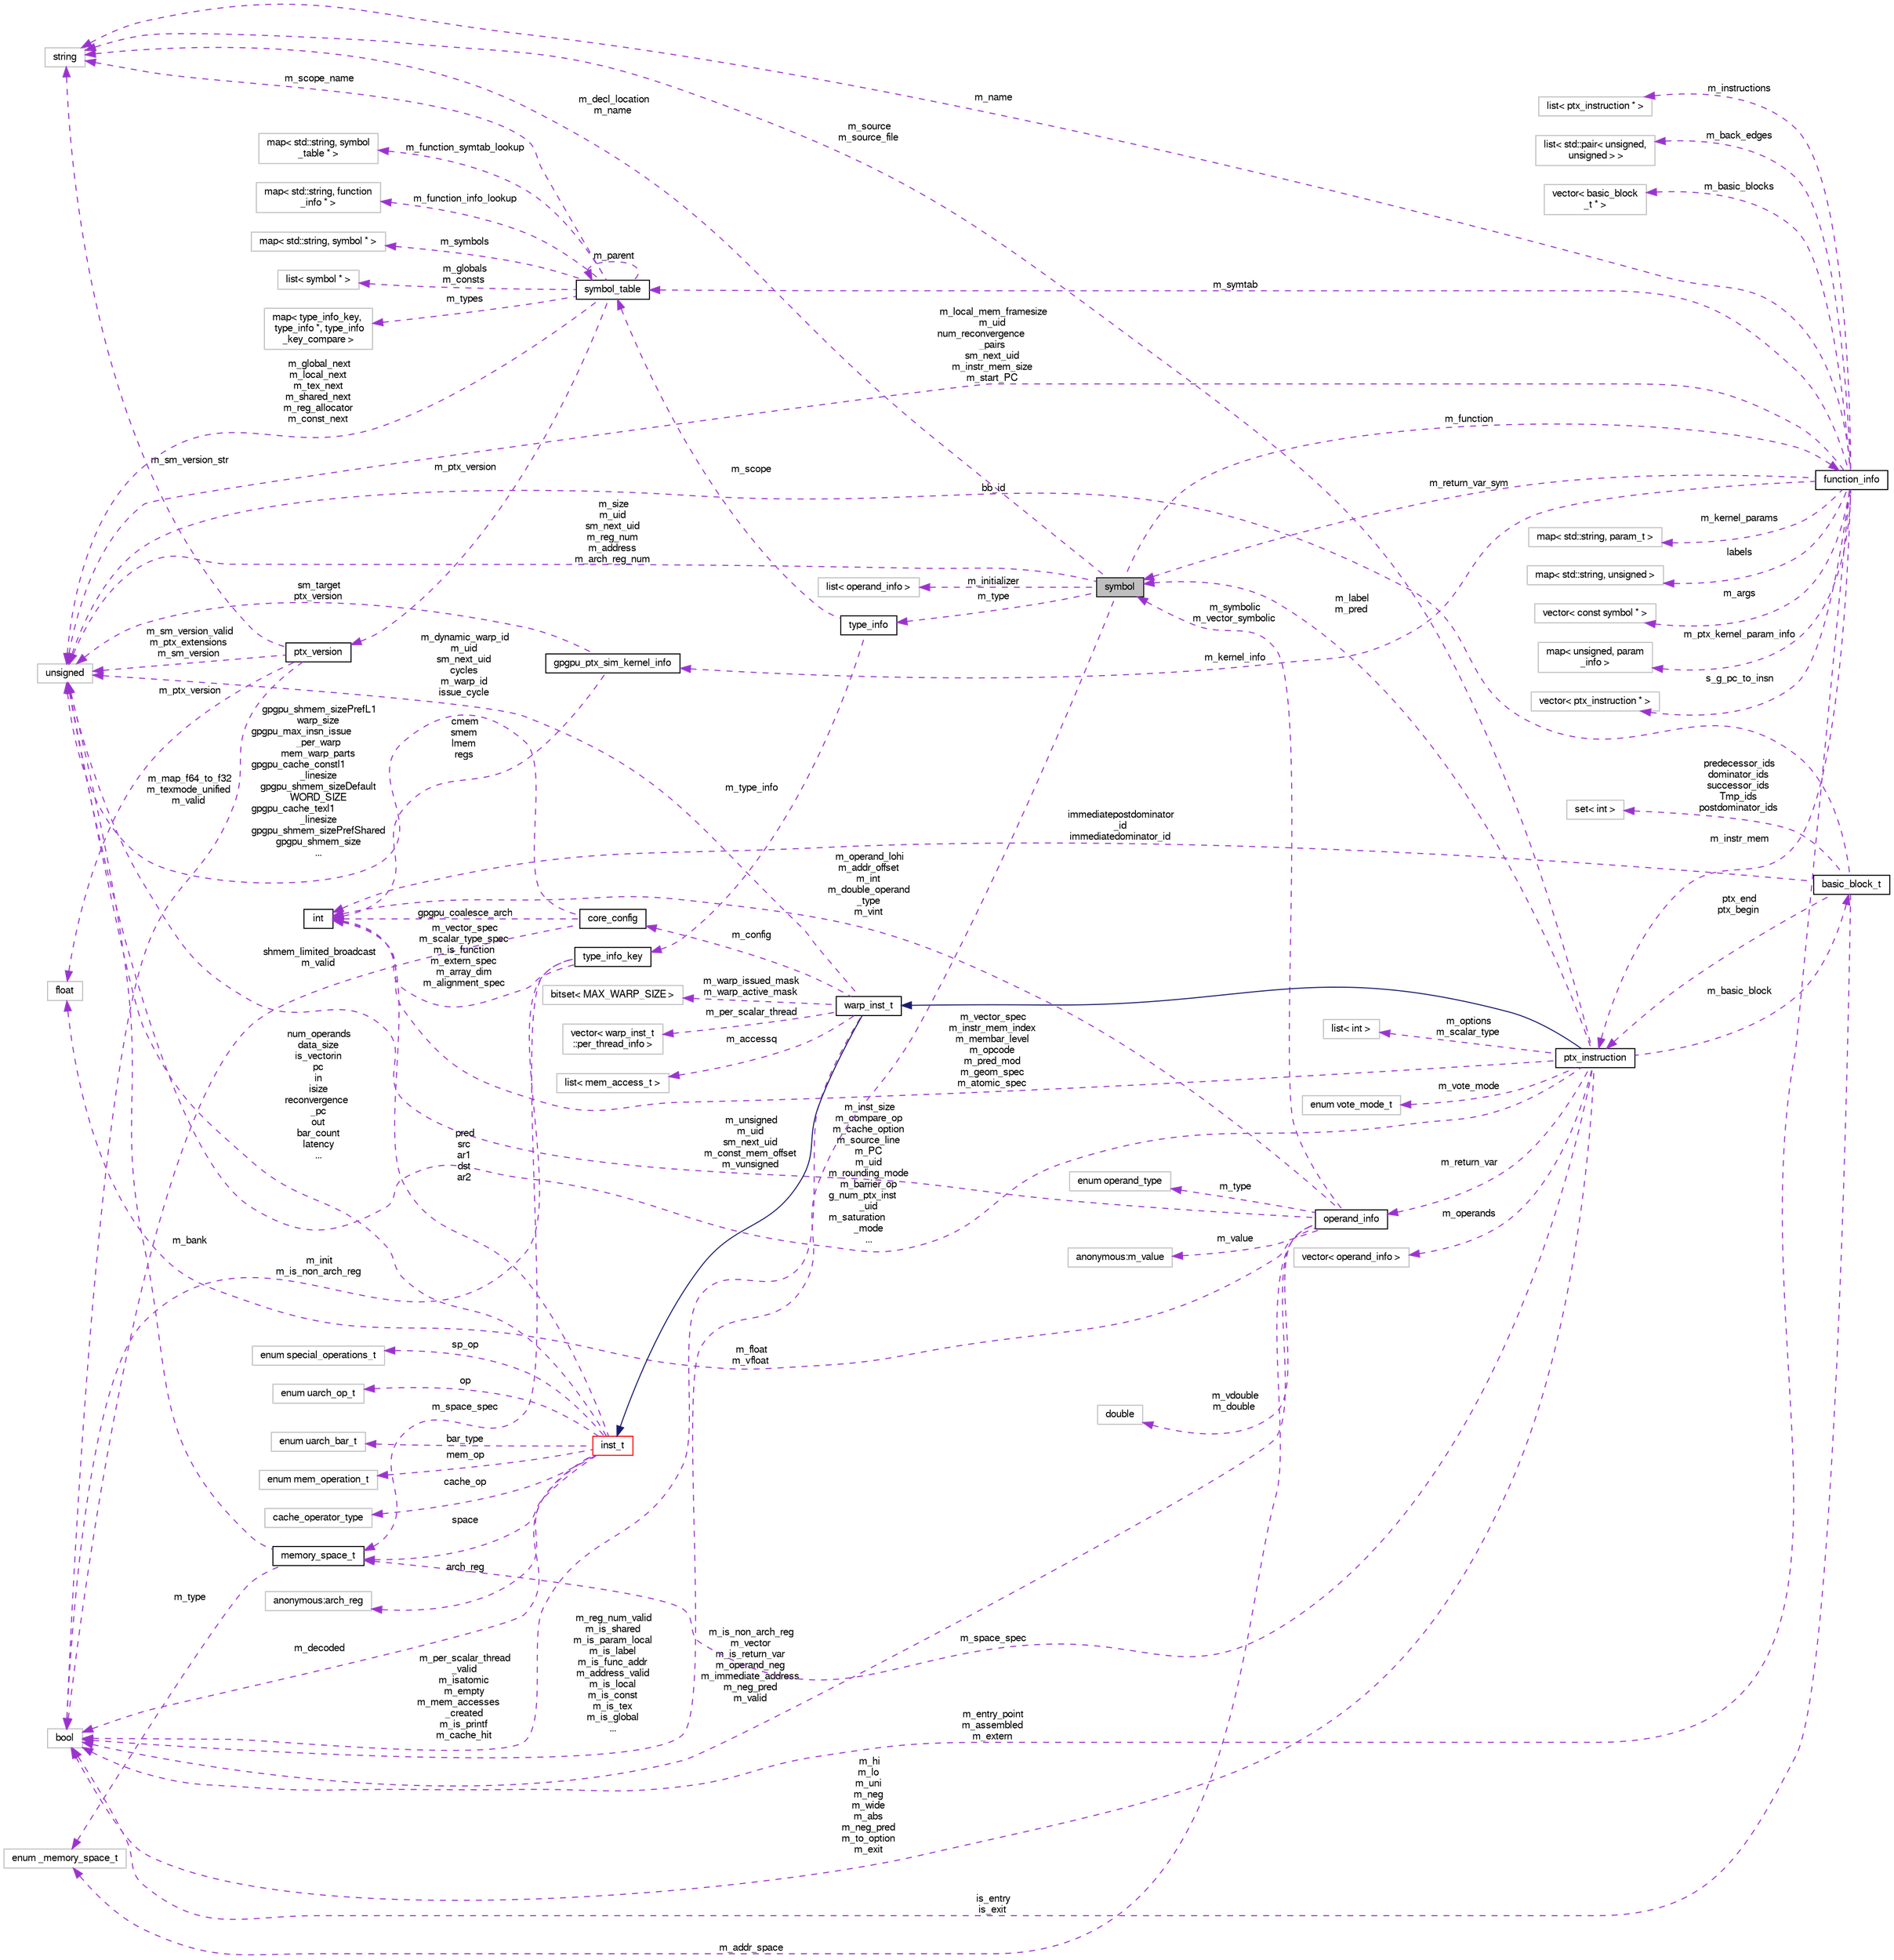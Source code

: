 digraph "symbol"
{
  bgcolor="transparent";
  edge [fontname="FreeSans",fontsize="10",labelfontname="FreeSans",labelfontsize="10"];
  node [fontname="FreeSans",fontsize="10",shape=record];
  rankdir="LR";
  Node1 [label="symbol",height=0.2,width=0.4,color="black", fillcolor="grey75", style="filled", fontcolor="black"];
  Node2 -> Node1 [dir="back",color="darkorchid3",fontsize="10",style="dashed",label=" m_type" ,fontname="FreeSans"];
  Node2 [label="type_info",height=0.2,width=0.4,color="black",URL="$classtype__info.html"];
  Node3 -> Node2 [dir="back",color="darkorchid3",fontsize="10",style="dashed",label=" m_scope" ,fontname="FreeSans"];
  Node3 [label="symbol_table",height=0.2,width=0.4,color="black",URL="$classsymbol__table.html"];
  Node4 -> Node3 [dir="back",color="darkorchid3",fontsize="10",style="dashed",label=" m_symbols" ,fontname="FreeSans"];
  Node4 [label="map\< std::string, symbol * \>",height=0.2,width=0.4,color="grey75"];
  Node3 -> Node3 [dir="back",color="darkorchid3",fontsize="10",style="dashed",label=" m_parent" ,fontname="FreeSans"];
  Node5 -> Node3 [dir="back",color="darkorchid3",fontsize="10",style="dashed",label=" m_globals\nm_consts" ,fontname="FreeSans"];
  Node5 [label="list\< symbol * \>",height=0.2,width=0.4,color="grey75"];
  Node6 -> Node3 [dir="back",color="darkorchid3",fontsize="10",style="dashed",label=" m_types" ,fontname="FreeSans"];
  Node6 [label="map\< type_info_key,\l type_info *, type_info\l_key_compare \>",height=0.2,width=0.4,color="grey75"];
  Node7 -> Node3 [dir="back",color="darkorchid3",fontsize="10",style="dashed",label=" m_ptx_version" ,fontname="FreeSans"];
  Node7 [label="ptx_version",height=0.2,width=0.4,color="black",URL="$classptx__version.html"];
  Node8 -> Node7 [dir="back",color="darkorchid3",fontsize="10",style="dashed",label=" m_ptx_version" ,fontname="FreeSans"];
  Node8 [label="float",height=0.2,width=0.4,color="grey75"];
  Node9 -> Node7 [dir="back",color="darkorchid3",fontsize="10",style="dashed",label=" m_sm_version_str" ,fontname="FreeSans"];
  Node9 [label="string",height=0.2,width=0.4,color="grey75"];
  Node10 -> Node7 [dir="back",color="darkorchid3",fontsize="10",style="dashed",label=" m_map_f64_to_f32\nm_texmode_unified\nm_valid" ,fontname="FreeSans"];
  Node10 [label="bool",height=0.2,width=0.4,color="grey75"];
  Node11 -> Node7 [dir="back",color="darkorchid3",fontsize="10",style="dashed",label=" m_sm_version_valid\nm_ptx_extensions\nm_sm_version" ,fontname="FreeSans"];
  Node11 [label="unsigned",height=0.2,width=0.4,color="grey75"];
  Node9 -> Node3 [dir="back",color="darkorchid3",fontsize="10",style="dashed",label=" m_scope_name" ,fontname="FreeSans"];
  Node12 -> Node3 [dir="back",color="darkorchid3",fontsize="10",style="dashed",label=" m_function_symtab_lookup" ,fontname="FreeSans"];
  Node12 [label="map\< std::string, symbol\l_table * \>",height=0.2,width=0.4,color="grey75"];
  Node13 -> Node3 [dir="back",color="darkorchid3",fontsize="10",style="dashed",label=" m_function_info_lookup" ,fontname="FreeSans"];
  Node13 [label="map\< std::string, function\l_info * \>",height=0.2,width=0.4,color="grey75"];
  Node11 -> Node3 [dir="back",color="darkorchid3",fontsize="10",style="dashed",label=" m_global_next\nm_local_next\nm_tex_next\nm_shared_next\nm_reg_allocator\nm_const_next" ,fontname="FreeSans"];
  Node14 -> Node2 [dir="back",color="darkorchid3",fontsize="10",style="dashed",label=" m_type_info" ,fontname="FreeSans"];
  Node14 [label="type_info_key",height=0.2,width=0.4,color="black",URL="$classtype__info__key.html"];
  Node15 -> Node14 [dir="back",color="darkorchid3",fontsize="10",style="dashed",label=" m_space_spec" ,fontname="FreeSans"];
  Node15 [label="memory_space_t",height=0.2,width=0.4,color="black",URL="$classmemory__space__t.html"];
  Node16 -> Node15 [dir="back",color="darkorchid3",fontsize="10",style="dashed",label=" m_type" ,fontname="FreeSans"];
  Node16 [label="enum _memory_space_t",height=0.2,width=0.4,color="grey75"];
  Node11 -> Node15 [dir="back",color="darkorchid3",fontsize="10",style="dashed",label=" m_bank" ,fontname="FreeSans"];
  Node17 -> Node14 [dir="back",color="darkorchid3",fontsize="10",style="dashed",label=" m_vector_spec\nm_scalar_type_spec\nm_is_function\nm_extern_spec\nm_array_dim\nm_alignment_spec" ,fontname="FreeSans"];
  Node17 [label="int",height=0.2,width=0.4,color="black",URL="$classint.html"];
  Node10 -> Node14 [dir="back",color="darkorchid3",fontsize="10",style="dashed",label=" m_init\nm_is_non_arch_reg" ,fontname="FreeSans"];
  Node10 -> Node1 [dir="back",color="darkorchid3",fontsize="10",style="dashed",label=" m_reg_num_valid\nm_is_shared\nm_is_param_local\nm_is_label\nm_is_func_addr\nm_address_valid\nm_is_local\nm_is_const\nm_is_tex\nm_is_global\n..." ,fontname="FreeSans"];
  Node9 -> Node1 [dir="back",color="darkorchid3",fontsize="10",style="dashed",label=" m_decl_location\nm_name" ,fontname="FreeSans"];
  Node18 -> Node1 [dir="back",color="darkorchid3",fontsize="10",style="dashed",label=" m_function" ,fontname="FreeSans"];
  Node18 [label="function_info",height=0.2,width=0.4,color="black",URL="$classfunction__info.html"];
  Node3 -> Node18 [dir="back",color="darkorchid3",fontsize="10",style="dashed",label=" m_symtab" ,fontname="FreeSans"];
  Node19 -> Node18 [dir="back",color="darkorchid3",fontsize="10",style="dashed",label=" m_kernel_params" ,fontname="FreeSans"];
  Node19 [label="map\< std::string, param_t \>",height=0.2,width=0.4,color="grey75"];
  Node20 -> Node18 [dir="back",color="darkorchid3",fontsize="10",style="dashed",label=" labels" ,fontname="FreeSans"];
  Node20 [label="map\< std::string, unsigned \>",height=0.2,width=0.4,color="grey75"];
  Node21 -> Node18 [dir="back",color="darkorchid3",fontsize="10",style="dashed",label=" m_args" ,fontname="FreeSans"];
  Node21 [label="vector\< const symbol * \>",height=0.2,width=0.4,color="grey75"];
  Node22 -> Node18 [dir="back",color="darkorchid3",fontsize="10",style="dashed",label=" m_ptx_kernel_param_info" ,fontname="FreeSans"];
  Node22 [label="map\< unsigned, param\l_info \>",height=0.2,width=0.4,color="grey75"];
  Node23 -> Node18 [dir="back",color="darkorchid3",fontsize="10",style="dashed",label=" s_g_pc_to_insn" ,fontname="FreeSans"];
  Node23 [label="vector\< ptx_instruction * \>",height=0.2,width=0.4,color="grey75"];
  Node24 -> Node18 [dir="back",color="darkorchid3",fontsize="10",style="dashed",label=" m_instructions" ,fontname="FreeSans"];
  Node24 [label="list\< ptx_instruction * \>",height=0.2,width=0.4,color="grey75"];
  Node25 -> Node18 [dir="back",color="darkorchid3",fontsize="10",style="dashed",label=" m_instr_mem" ,fontname="FreeSans"];
  Node25 [label="ptx_instruction",height=0.2,width=0.4,color="black",URL="$classptx__instruction.html"];
  Node26 -> Node25 [dir="back",color="midnightblue",fontsize="10",style="solid",fontname="FreeSans"];
  Node26 [label="warp_inst_t",height=0.2,width=0.4,color="black",URL="$classwarp__inst__t.html"];
  Node27 -> Node26 [dir="back",color="midnightblue",fontsize="10",style="solid",fontname="FreeSans"];
  Node27 [label="inst_t",height=0.2,width=0.4,color="red",URL="$classinst__t.html"];
  Node28 -> Node27 [dir="back",color="darkorchid3",fontsize="10",style="dashed",label=" arch_reg" ,fontname="FreeSans"];
  Node28 [label="anonymous:arch_reg",height=0.2,width=0.4,color="grey75"];
  Node29 -> Node27 [dir="back",color="darkorchid3",fontsize="10",style="dashed",label=" sp_op" ,fontname="FreeSans"];
  Node29 [label="enum special_operations_t",height=0.2,width=0.4,color="grey75"];
  Node30 -> Node27 [dir="back",color="darkorchid3",fontsize="10",style="dashed",label=" op" ,fontname="FreeSans"];
  Node30 [label="enum uarch_op_t",height=0.2,width=0.4,color="grey75"];
  Node31 -> Node27 [dir="back",color="darkorchid3",fontsize="10",style="dashed",label=" bar_type" ,fontname="FreeSans"];
  Node31 [label="enum uarch_bar_t",height=0.2,width=0.4,color="grey75"];
  Node32 -> Node27 [dir="back",color="darkorchid3",fontsize="10",style="dashed",label=" mem_op" ,fontname="FreeSans"];
  Node32 [label="enum mem_operation_t",height=0.2,width=0.4,color="grey75"];
  Node33 -> Node27 [dir="back",color="darkorchid3",fontsize="10",style="dashed",label=" cache_op" ,fontname="FreeSans"];
  Node33 [label="cache_operator_type",height=0.2,width=0.4,color="grey75"];
  Node15 -> Node27 [dir="back",color="darkorchid3",fontsize="10",style="dashed",label=" space" ,fontname="FreeSans"];
  Node17 -> Node27 [dir="back",color="darkorchid3",fontsize="10",style="dashed",label=" pred\nsrc\nar1\ndst\nar2" ,fontname="FreeSans"];
  Node10 -> Node27 [dir="back",color="darkorchid3",fontsize="10",style="dashed",label=" m_decoded" ,fontname="FreeSans"];
  Node11 -> Node27 [dir="back",color="darkorchid3",fontsize="10",style="dashed",label=" num_operands\ndata_size\nis_vectorin\npc\nin\nisize\nreconvergence\l_pc\nout\nbar_count\nlatency\n..." ,fontname="FreeSans"];
  Node38 -> Node26 [dir="back",color="darkorchid3",fontsize="10",style="dashed",label=" m_warp_issued_mask\nm_warp_active_mask" ,fontname="FreeSans"];
  Node38 [label="bitset\< MAX_WARP_SIZE \>",height=0.2,width=0.4,color="grey75"];
  Node39 -> Node26 [dir="back",color="darkorchid3",fontsize="10",style="dashed",label=" m_per_scalar_thread" ,fontname="FreeSans"];
  Node39 [label="vector\< warp_inst_t\l::per_thread_info \>",height=0.2,width=0.4,color="grey75"];
  Node40 -> Node26 [dir="back",color="darkorchid3",fontsize="10",style="dashed",label=" m_accessq" ,fontname="FreeSans"];
  Node40 [label="list\< mem_access_t \>",height=0.2,width=0.4,color="grey75"];
  Node41 -> Node26 [dir="back",color="darkorchid3",fontsize="10",style="dashed",label=" m_config" ,fontname="FreeSans"];
  Node41 [label="core_config",height=0.2,width=0.4,color="black",URL="$structcore__config.html"];
  Node17 -> Node41 [dir="back",color="darkorchid3",fontsize="10",style="dashed",label=" gpgpu_coalesce_arch" ,fontname="FreeSans"];
  Node10 -> Node41 [dir="back",color="darkorchid3",fontsize="10",style="dashed",label=" shmem_limited_broadcast\nm_valid" ,fontname="FreeSans"];
  Node11 -> Node41 [dir="back",color="darkorchid3",fontsize="10",style="dashed",label=" gpgpu_shmem_sizePrefL1\nwarp_size\ngpgpu_max_insn_issue\l_per_warp\nmem_warp_parts\ngpgpu_cache_constl1\l_linesize\ngpgpu_shmem_sizeDefault\nWORD_SIZE\ngpgpu_cache_texl1\l_linesize\ngpgpu_shmem_sizePrefShared\ngpgpu_shmem_size\n..." ,fontname="FreeSans"];
  Node10 -> Node26 [dir="back",color="darkorchid3",fontsize="10",style="dashed",label=" m_per_scalar_thread\l_valid\nm_isatomic\nm_empty\nm_mem_accesses\l_created\nm_is_printf\nm_cache_hit" ,fontname="FreeSans"];
  Node11 -> Node26 [dir="back",color="darkorchid3",fontsize="10",style="dashed",label=" m_dynamic_warp_id\nm_uid\nsm_next_uid\ncycles\nm_warp_id\nissue_cycle" ,fontname="FreeSans"];
  Node42 -> Node25 [dir="back",color="darkorchid3",fontsize="10",style="dashed",label=" m_basic_block" ,fontname="FreeSans"];
  Node42 [label="basic_block_t",height=0.2,width=0.4,color="black",URL="$structbasic__block__t.html"];
  Node43 -> Node42 [dir="back",color="darkorchid3",fontsize="10",style="dashed",label=" predecessor_ids\ndominator_ids\nsuccessor_ids\nTmp_ids\npostdominator_ids" ,fontname="FreeSans"];
  Node43 [label="set\< int \>",height=0.2,width=0.4,color="grey75"];
  Node25 -> Node42 [dir="back",color="darkorchid3",fontsize="10",style="dashed",label=" ptx_end\nptx_begin" ,fontname="FreeSans"];
  Node17 -> Node42 [dir="back",color="darkorchid3",fontsize="10",style="dashed",label=" immediatepostdominator\l_id\nimmediatedominator_id" ,fontname="FreeSans"];
  Node10 -> Node42 [dir="back",color="darkorchid3",fontsize="10",style="dashed",label=" is_entry\nis_exit" ,fontname="FreeSans"];
  Node11 -> Node42 [dir="back",color="darkorchid3",fontsize="10",style="dashed",label=" bb_id" ,fontname="FreeSans"];
  Node44 -> Node25 [dir="back",color="darkorchid3",fontsize="10",style="dashed",label=" m_options\nm_scalar_type" ,fontname="FreeSans"];
  Node44 [label="list\< int \>",height=0.2,width=0.4,color="grey75"];
  Node15 -> Node25 [dir="back",color="darkorchid3",fontsize="10",style="dashed",label=" m_space_spec" ,fontname="FreeSans"];
  Node45 -> Node25 [dir="back",color="darkorchid3",fontsize="10",style="dashed",label=" m_vote_mode" ,fontname="FreeSans"];
  Node45 [label="enum vote_mode_t",height=0.2,width=0.4,color="grey75"];
  Node46 -> Node25 [dir="back",color="darkorchid3",fontsize="10",style="dashed",label=" m_return_var" ,fontname="FreeSans"];
  Node46 [label="operand_info",height=0.2,width=0.4,color="black",URL="$classoperand__info.html"];
  Node47 -> Node46 [dir="back",color="darkorchid3",fontsize="10",style="dashed",label=" m_value" ,fontname="FreeSans"];
  Node47 [label="anonymous:m_value",height=0.2,width=0.4,color="grey75"];
  Node48 -> Node46 [dir="back",color="darkorchid3",fontsize="10",style="dashed",label=" m_vdouble\nm_double" ,fontname="FreeSans"];
  Node48 [label="double",height=0.2,width=0.4,color="grey75"];
  Node8 -> Node46 [dir="back",color="darkorchid3",fontsize="10",style="dashed",label=" m_float\nm_vfloat" ,fontname="FreeSans"];
  Node16 -> Node46 [dir="back",color="darkorchid3",fontsize="10",style="dashed",label=" m_addr_space" ,fontname="FreeSans"];
  Node1 -> Node46 [dir="back",color="darkorchid3",fontsize="10",style="dashed",label=" m_symbolic\nm_vector_symbolic" ,fontname="FreeSans"];
  Node17 -> Node46 [dir="back",color="darkorchid3",fontsize="10",style="dashed",label=" m_operand_lohi\nm_addr_offset\nm_int\nm_double_operand\l_type\nm_vint" ,fontname="FreeSans"];
  Node10 -> Node46 [dir="back",color="darkorchid3",fontsize="10",style="dashed",label=" m_is_non_arch_reg\nm_vector\nm_is_return_var\nm_operand_neg\nm_immediate_address\nm_neg_pred\nm_valid" ,fontname="FreeSans"];
  Node49 -> Node46 [dir="back",color="darkorchid3",fontsize="10",style="dashed",label=" m_type" ,fontname="FreeSans"];
  Node49 [label="enum operand_type",height=0.2,width=0.4,color="grey75"];
  Node11 -> Node46 [dir="back",color="darkorchid3",fontsize="10",style="dashed",label=" m_unsigned\nm_uid\nsm_next_uid\nm_const_mem_offset\nm_vunsigned" ,fontname="FreeSans"];
  Node17 -> Node25 [dir="back",color="darkorchid3",fontsize="10",style="dashed",label=" m_vector_spec\nm_instr_mem_index\nm_membar_level\nm_opcode\nm_pred_mod\nm_geom_spec\nm_atomic_spec" ,fontname="FreeSans"];
  Node1 -> Node25 [dir="back",color="darkorchid3",fontsize="10",style="dashed",label=" m_label\nm_pred" ,fontname="FreeSans"];
  Node10 -> Node25 [dir="back",color="darkorchid3",fontsize="10",style="dashed",label=" m_hi\nm_lo\nm_uni\nm_neg\nm_wide\nm_abs\nm_neg_pred\nm_to_option\nm_exit" ,fontname="FreeSans"];
  Node9 -> Node25 [dir="back",color="darkorchid3",fontsize="10",style="dashed",label=" m_source\nm_source_file" ,fontname="FreeSans"];
  Node11 -> Node25 [dir="back",color="darkorchid3",fontsize="10",style="dashed",label=" m_inst_size\nm_compare_op\nm_cache_option\nm_source_line\nm_PC\nm_uid\nm_rounding_mode\nm_barrier_op\ng_num_ptx_inst\l_uid\nm_saturation\l_mode\n..." ,fontname="FreeSans"];
  Node50 -> Node25 [dir="back",color="darkorchid3",fontsize="10",style="dashed",label=" m_operands" ,fontname="FreeSans"];
  Node50 [label="vector\< operand_info \>",height=0.2,width=0.4,color="grey75"];
  Node1 -> Node18 [dir="back",color="darkorchid3",fontsize="10",style="dashed",label=" m_return_var_sym" ,fontname="FreeSans"];
  Node9 -> Node18 [dir="back",color="darkorchid3",fontsize="10",style="dashed",label=" m_name" ,fontname="FreeSans"];
  Node10 -> Node18 [dir="back",color="darkorchid3",fontsize="10",style="dashed",label=" m_entry_point\nm_assembled\nm_extern" ,fontname="FreeSans"];
  Node51 -> Node18 [dir="back",color="darkorchid3",fontsize="10",style="dashed",label=" m_kernel_info" ,fontname="FreeSans"];
  Node51 [label="gpgpu_ptx_sim_kernel_info",height=0.2,width=0.4,color="black",URL="$structgpgpu__ptx__sim__kernel__info.html"];
  Node17 -> Node51 [dir="back",color="darkorchid3",fontsize="10",style="dashed",label=" cmem\nsmem\nlmem\nregs" ,fontname="FreeSans"];
  Node11 -> Node51 [dir="back",color="darkorchid3",fontsize="10",style="dashed",label=" sm_target\nptx_version" ,fontname="FreeSans"];
  Node52 -> Node18 [dir="back",color="darkorchid3",fontsize="10",style="dashed",label=" m_back_edges" ,fontname="FreeSans"];
  Node52 [label="list\< std::pair\< unsigned,\l unsigned \> \>",height=0.2,width=0.4,color="grey75"];
  Node11 -> Node18 [dir="back",color="darkorchid3",fontsize="10",style="dashed",label=" m_local_mem_framesize\nm_uid\nnum_reconvergence\l_pairs\nsm_next_uid\nm_instr_mem_size\nm_start_PC" ,fontname="FreeSans"];
  Node53 -> Node18 [dir="back",color="darkorchid3",fontsize="10",style="dashed",label=" m_basic_blocks" ,fontname="FreeSans"];
  Node53 [label="vector\< basic_block\l_t * \>",height=0.2,width=0.4,color="grey75"];
  Node54 -> Node1 [dir="back",color="darkorchid3",fontsize="10",style="dashed",label=" m_initializer" ,fontname="FreeSans"];
  Node54 [label="list\< operand_info \>",height=0.2,width=0.4,color="grey75"];
  Node11 -> Node1 [dir="back",color="darkorchid3",fontsize="10",style="dashed",label=" m_size\nm_uid\nsm_next_uid\nm_reg_num\nm_address\nm_arch_reg_num" ,fontname="FreeSans"];
}
